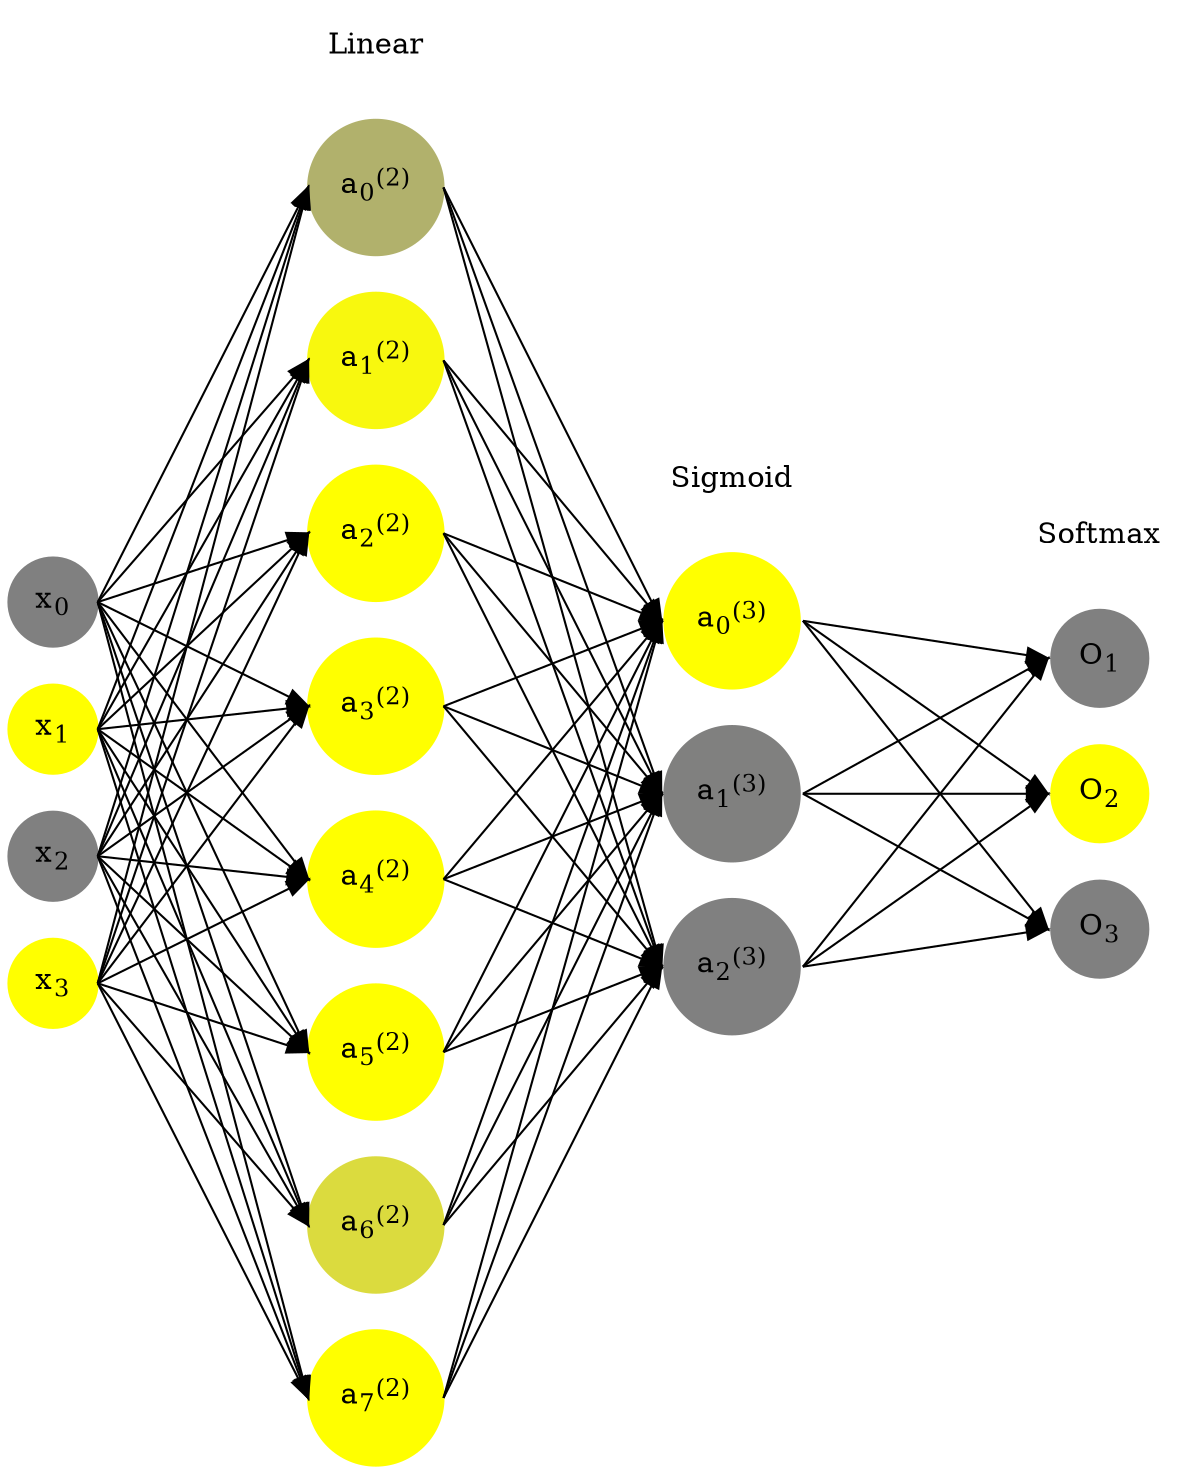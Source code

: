 digraph G {
	rankdir = LR;
	splines=false;
	edge[style=invis];
	ranksep= 1.4;
	{
	node [shape=circle, color="0.1667, 0.0, 0.5", style=filled, fillcolor="0.1667, 0.0, 0.5"];
	x0 [label=<x<sub>0</sub>>];
	}
	{
	node [shape=circle, color="0.1667, 1.0, 1.0", style=filled, fillcolor="0.1667, 1.0, 1.0"];
	x1 [label=<x<sub>1</sub>>];
	}
	{
	node [shape=circle, color="0.1667, 0.0, 0.5", style=filled, fillcolor="0.1667, 0.0, 0.5"];
	x2 [label=<x<sub>2</sub>>];
	}
	{
	node [shape=circle, color="0.1667, 1.0, 1.0", style=filled, fillcolor="0.1667, 1.0, 1.0"];
	x3 [label=<x<sub>3</sub>>];
	}
	{
	node [shape=circle, color="0.1667, 0.386108, 0.693054", style=filled, fillcolor="0.1667, 0.386108, 0.693054"];
	a02 [label=<a<sub>0</sub><sup>(2)</sup>>];
	}
	{
	node [shape=circle, color="0.1667, 0.939917, 0.969958", style=filled, fillcolor="0.1667, 0.939917, 0.969958"];
	a12 [label=<a<sub>1</sub><sup>(2)</sup>>];
	}
	{
	node [shape=circle, color="0.1667, 4.814194, 2.907097", style=filled, fillcolor="0.1667, 4.814194, 2.907097"];
	a22 [label=<a<sub>2</sub><sup>(2)</sup>>];
	}
	{
	node [shape=circle, color="0.1667, 1.187858, 1.093929", style=filled, fillcolor="0.1667, 1.187858, 1.093929"];
	a32 [label=<a<sub>3</sub><sup>(2)</sup>>];
	}
	{
	node [shape=circle, color="0.1667, 1.481909, 1.240955", style=filled, fillcolor="0.1667, 1.481909, 1.240955"];
	a42 [label=<a<sub>4</sub><sup>(2)</sup>>];
	}
	{
	node [shape=circle, color="0.1667, 1.787540, 1.393770", style=filled, fillcolor="0.1667, 1.787540, 1.393770"];
	a52 [label=<a<sub>5</sub><sup>(2)</sup>>];
	}
	{
	node [shape=circle, color="0.1667, 0.713558, 0.856779", style=filled, fillcolor="0.1667, 0.713558, 0.856779"];
	a62 [label=<a<sub>6</sub><sup>(2)</sup>>];
	}
	{
	node [shape=circle, color="0.1667, 2.545607, 1.772803", style=filled, fillcolor="0.1667, 2.545607, 1.772803"];
	a72 [label=<a<sub>7</sub><sup>(2)</sup>>];
	}
	{
	node [shape=circle, color="0.1667, 1.000000, 1.000000", style=filled, fillcolor="0.1667, 1.000000, 1.000000"];
	a03 [label=<a<sub>0</sub><sup>(3)</sup>>];
	}
	{
	node [shape=circle, color="0.1667, 0.001349, 0.500674", style=filled, fillcolor="0.1667, 0.001349, 0.500674"];
	a13 [label=<a<sub>1</sub><sup>(3)</sup>>];
	}
	{
	node [shape=circle, color="0.1667, 0.000000, 0.500000", style=filled, fillcolor="0.1667, 0.000000, 0.500000"];
	a23 [label=<a<sub>2</sub><sup>(3)</sup>>];
	}
	{
	node [shape=circle, color="0.1667, 0.0, 0.5", style=filled, fillcolor="0.1667, 0.0, 0.5"];
	O1 [label=<O<sub>1</sub>>];
	}
	{
	node [shape=circle, color="0.1667, 1.0, 1.0", style=filled, fillcolor="0.1667, 1.0, 1.0"];
	O2 [label=<O<sub>2</sub>>];
	}
	{
	node [shape=circle, color="0.1667, 0.0, 0.5", style=filled, fillcolor="0.1667, 0.0, 0.5"];
	O3 [label=<O<sub>3</sub>>];
	}
	{
	rank=same;
	x0->x1->x2->x3;
	}
	{
	rank=same;
	a02->a12->a22->a32->a42->a52->a62->a72;
	}
	{
	rank=same;
	a03->a13->a23;
	}
	{
	rank=same;
	O1->O2->O3;
	}
	l1 [shape=plaintext,label="Linear"];
	l1->a02;
	{rank=same; l1;a02};
	l2 [shape=plaintext,label="Sigmoid"];
	l2->a03;
	{rank=same; l2;a03};
	l3 [shape=plaintext,label="Softmax"];
	l3->O1;
	{rank=same; l3;O1};
edge[style=solid, tailport=e, headport=w];
	{x0;x1;x2;x3} -> {a02;a12;a22;a32;a42;a52;a62;a72};
	{a02;a12;a22;a32;a42;a52;a62;a72} -> {a03;a13;a23};
	{a03;a13;a23} -> {O1,O2,O3};
}
